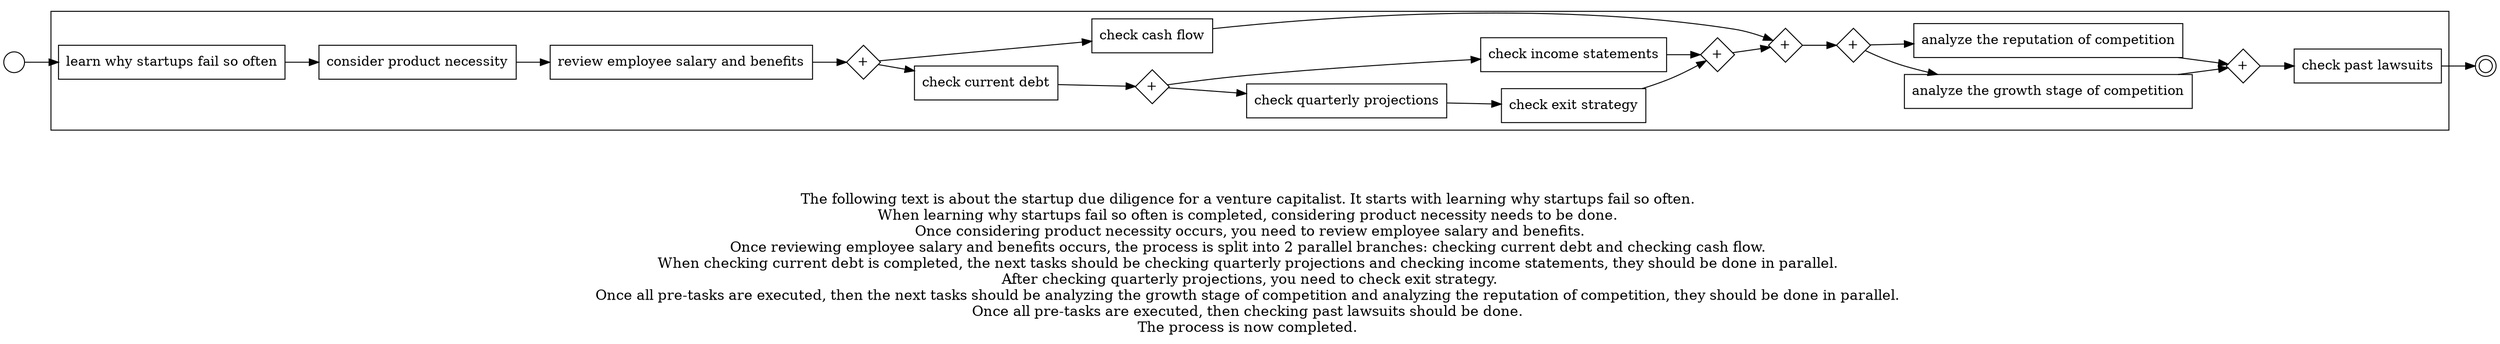 digraph startup_due_diligence_for_a_venture_capitalist_63 {
	graph [rankdir=LR]
	START_NODE [label="" shape=circle width=0.3]
	subgraph CLUSTER_0 {
		"learn why startups fail so often" [shape=box]
		"consider product necessity" [shape=box]
		"learn why startups fail so often" -> "consider product necessity"
		"review employee salary and benefits" [shape=box]
		"consider product necessity" -> "review employee salary and benefits"
		"AND_SPLIT--4. Evaluate Financial Viability_EB9V" [label="+" fixedsize=true shape=diamond width=0.5]
		"review employee salary and benefits" -> "AND_SPLIT--4. Evaluate Financial Viability_EB9V"
		"check current debt" [shape=box]
		"AND_SPLIT--4. Evaluate Financial Viability_EB9V" -> "check current debt"
		"check cash flow" [shape=box]
		"AND_SPLIT--4. Evaluate Financial Viability_EB9V" -> "check cash flow"
		"AND_SPLIT--4. Evaluate Financial Viability_GI56" [label="+" fixedsize=true shape=diamond width=0.5]
		"check current debt" -> "AND_SPLIT--4. Evaluate Financial Viability_GI56"
		"check quarterly projections" [shape=box]
		"AND_SPLIT--4. Evaluate Financial Viability_GI56" -> "check quarterly projections"
		"check income statements" [shape=box]
		"AND_SPLIT--4. Evaluate Financial Viability_GI56" -> "check income statements"
		"check exit strategy" [shape=box]
		"check quarterly projections" -> "check exit strategy"
		"AND_JOIN--4. Evaluate Financial Viability_GI56" [label="+" fixedsize=true shape=diamond width=0.5]
		"check exit strategy" -> "AND_JOIN--4. Evaluate Financial Viability_GI56"
		"check income statements" -> "AND_JOIN--4. Evaluate Financial Viability_GI56"
		"AND_JOIN--4. Evaluate Financial Viability_EB9V" [label="+" fixedsize=true shape=diamond width=0.5]
		"AND_JOIN--4. Evaluate Financial Viability_GI56" -> "AND_JOIN--4. Evaluate Financial Viability_EB9V"
		"check cash flow" -> "AND_JOIN--4. Evaluate Financial Viability_EB9V"
		"AND_SPLIT--5. Evaluate the Competition_P1B9" [label="+" fixedsize=true shape=diamond width=0.5]
		"AND_JOIN--4. Evaluate Financial Viability_EB9V" -> "AND_SPLIT--5. Evaluate the Competition_P1B9"
		"analyze the growth stage of competition" [shape=box]
		"AND_SPLIT--5. Evaluate the Competition_P1B9" -> "analyze the growth stage of competition"
		"analyze the reputation of competition" [shape=box]
		"AND_SPLIT--5. Evaluate the Competition_P1B9" -> "analyze the reputation of competition"
		"AND_JOIN--5. Evaluate the Competition_P1B9" [label="+" fixedsize=true shape=diamond width=0.5]
		"analyze the growth stage of competition" -> "AND_JOIN--5. Evaluate the Competition_P1B9"
		"analyze the reputation of competition" -> "AND_JOIN--5. Evaluate the Competition_P1B9"
		"check past lawsuits" [shape=box]
		"AND_JOIN--5. Evaluate the Competition_P1B9" -> "check past lawsuits"
	}
	START_NODE -> "learn why startups fail so often"
	END_NODE [label="" shape=doublecircle width=0.2]
	"check past lawsuits" -> END_NODE
	fontsize=15 label="\n\n
The following text is about the startup due diligence for a venture capitalist. It starts with learning why startups fail so often. 
When learning why startups fail so often is completed, considering product necessity needs to be done. 
Once considering product necessity occurs, you need to review employee salary and benefits.
Once reviewing employee salary and benefits occurs, the process is split into 2 parallel branches: checking current debt and checking cash flow. 
When checking current debt is completed, the next tasks should be checking quarterly projections and checking income statements, they should be done in parallel. 
After checking quarterly projections, you need to check exit strategy.
Once all pre-tasks are executed, then the next tasks should be analyzing the growth stage of competition and analyzing the reputation of competition, they should be done in parallel. 
Once all pre-tasks are executed, then checking past lawsuits should be done. 
The process is now completed. 
"
}
